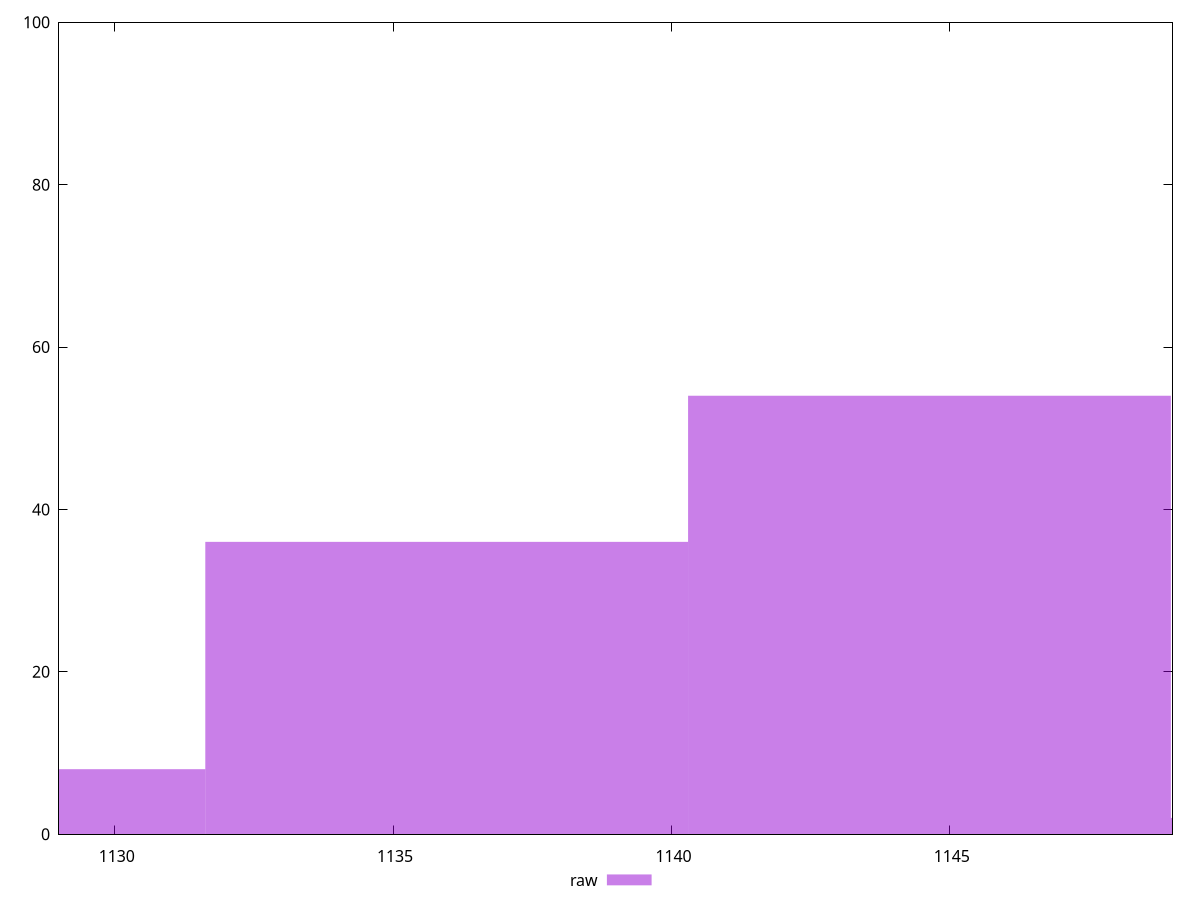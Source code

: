 reset

$raw <<EOF
1144.6349481635714 54
1153.3064250435984 2
1135.9634712835443 36
1127.2919944035173 8
EOF

set key outside below
set boxwidth 8.671476880027056
set xrange [1129:1149]
set yrange [0:100]
set trange [0:100]
set style fill transparent solid 0.5 noborder
set terminal svg size 640, 490 enhanced background rgb 'white'
set output "reports/report_00031_2021-02-24T23-18-18.084Z/uses-rel-preload/samples/card/raw/histogram.svg"

plot $raw title "raw" with boxes

reset
